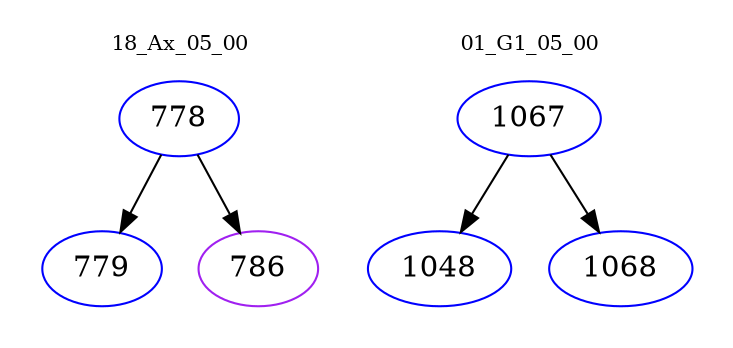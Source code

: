 digraph{
subgraph cluster_0 {
color = white
label = "18_Ax_05_00";
fontsize=10;
T0_778 [label="778", color="blue"]
T0_778 -> T0_779 [color="black"]
T0_779 [label="779", color="blue"]
T0_778 -> T0_786 [color="black"]
T0_786 [label="786", color="purple"]
}
subgraph cluster_1 {
color = white
label = "01_G1_05_00";
fontsize=10;
T1_1067 [label="1067", color="blue"]
T1_1067 -> T1_1048 [color="black"]
T1_1048 [label="1048", color="blue"]
T1_1067 -> T1_1068 [color="black"]
T1_1068 [label="1068", color="blue"]
}
}
